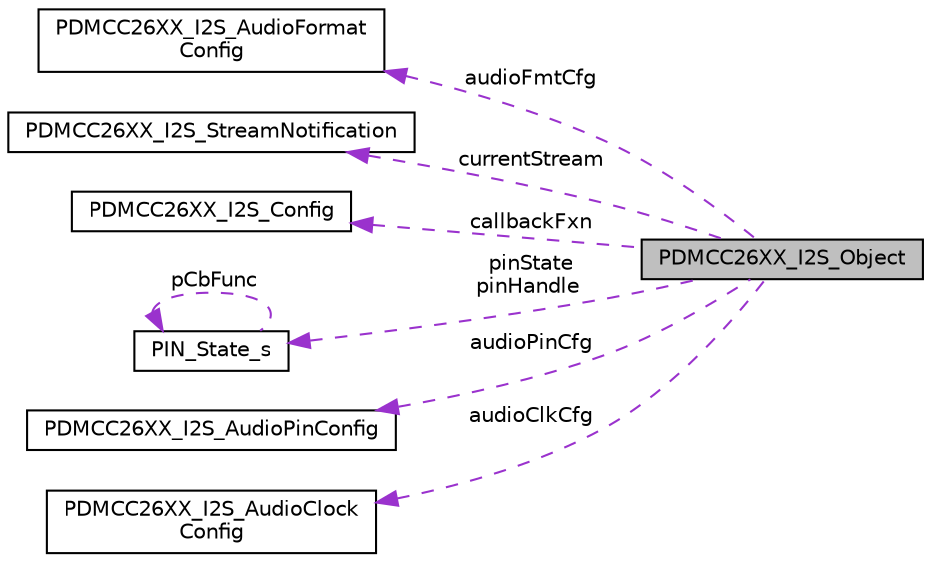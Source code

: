 digraph "PDMCC26XX_I2S_Object"
{
  edge [fontname="Helvetica",fontsize="10",labelfontname="Helvetica",labelfontsize="10"];
  node [fontname="Helvetica",fontsize="10",shape=record];
  rankdir="LR";
  Node1 [label="PDMCC26XX_I2S_Object",height=0.2,width=0.4,color="black", fillcolor="grey75", style="filled", fontcolor="black"];
  Node2 -> Node1 [dir="back",color="darkorchid3",fontsize="10",style="dashed",label=" audioFmtCfg" ,fontname="Helvetica"];
  Node2 [label="PDMCC26XX_I2S_AudioFormat\lConfig",height=0.2,width=0.4,color="black", fillcolor="white", style="filled",URL="$struct_p_d_m_c_c26_x_x___i2_s___audio_format_config.html",tooltip="PDMCC26XX_I2S Hardware configuration. "];
  Node3 -> Node1 [dir="back",color="darkorchid3",fontsize="10",style="dashed",label=" currentStream" ,fontname="Helvetica"];
  Node3 [label="PDMCC26XX_I2S_StreamNotification",height=0.2,width=0.4,color="black", fillcolor="white", style="filled",URL="$struct_p_d_m_c_c26_x_x___i2_s___stream_notification.html",tooltip="A PDMCC26XX_I2S_StreamNotification data structure is used with PDMCC26XX_I2S_CallbackFxn(). Provides notification about available buffers and potential errors. "];
  Node4 -> Node1 [dir="back",color="darkorchid3",fontsize="10",style="dashed",label=" callbackFxn" ,fontname="Helvetica"];
  Node4 [label="PDMCC26XX_I2S_Config",height=0.2,width=0.4,color="black", fillcolor="white", style="filled",URL="$struct_p_d_m_c_c26_x_x___i2_s___config.html",tooltip="The PDMCC26XX_I2S_Config structure contains a set of pointers used to characterize the PDMCC26XX_I2S ..."];
  Node5 -> Node1 [dir="back",color="darkorchid3",fontsize="10",style="dashed",label=" pinState\npinHandle" ,fontname="Helvetica"];
  Node5 [label="PIN_State_s",height=0.2,width=0.4,color="black", fillcolor="white", style="filled",URL="$struct_p_i_n___state__s.html",tooltip="underlying data structure for type PIN_State "];
  Node5 -> Node5 [dir="back",color="darkorchid3",fontsize="10",style="dashed",label=" pCbFunc" ,fontname="Helvetica"];
  Node6 -> Node1 [dir="back",color="darkorchid3",fontsize="10",style="dashed",label=" audioPinCfg" ,fontname="Helvetica"];
  Node6 [label="PDMCC26XX_I2S_AudioPinConfig",height=0.2,width=0.4,color="black", fillcolor="white", style="filled",URL="$union_p_d_m_c_c26_x_x___i2_s___audio_pin_config.html",tooltip="PDMCC26XX_I2S Audio Pin configuration. "];
  Node7 -> Node1 [dir="back",color="darkorchid3",fontsize="10",style="dashed",label=" audioClkCfg" ,fontname="Helvetica"];
  Node7 [label="PDMCC26XX_I2S_AudioClock\lConfig",height=0.2,width=0.4,color="black", fillcolor="white", style="filled",URL="$struct_p_d_m_c_c26_x_x___i2_s___audio_clock_config.html",tooltip="PDMCC26XX_I2S Audio Clock configuration. "];
}
